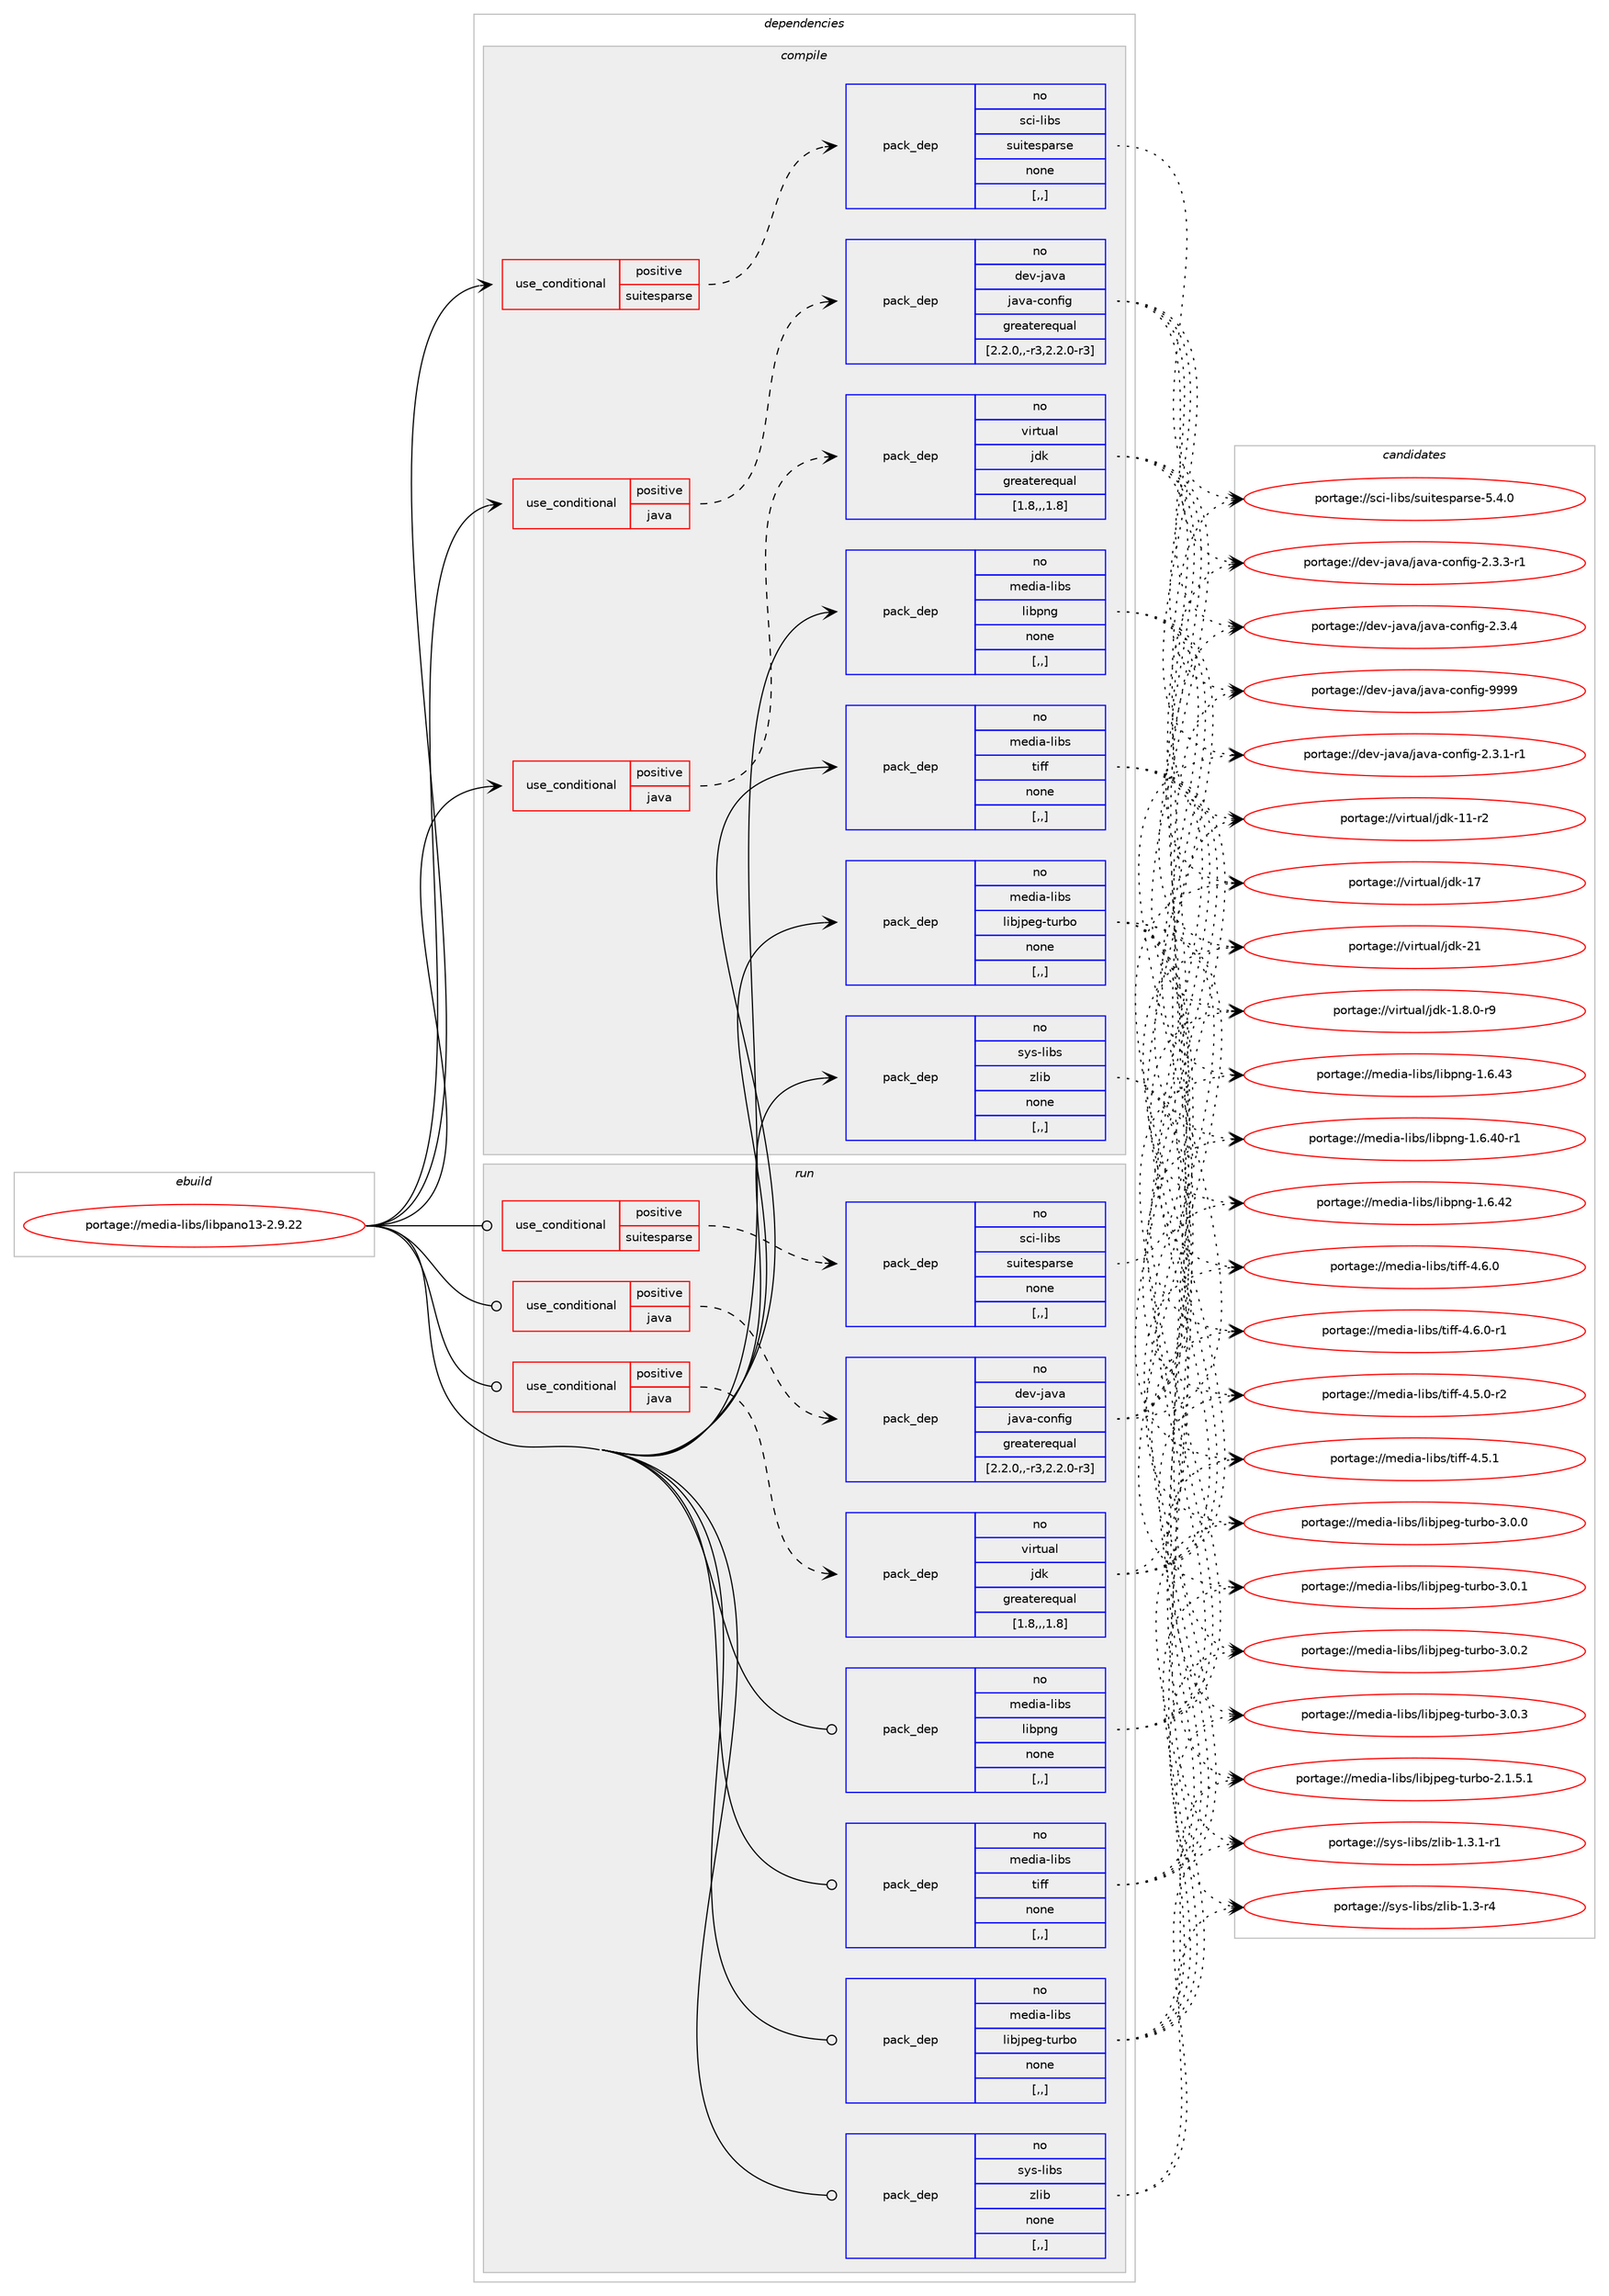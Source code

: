 digraph prolog {

# *************
# Graph options
# *************

newrank=true;
concentrate=true;
compound=true;
graph [rankdir=LR,fontname=Helvetica,fontsize=10,ranksep=1.5];#, ranksep=2.5, nodesep=0.2];
edge  [arrowhead=vee];
node  [fontname=Helvetica,fontsize=10];

# **********
# The ebuild
# **********

subgraph cluster_leftcol {
color=gray;
rank=same;
label=<<i>ebuild</i>>;
id [label="portage://media-libs/libpano13-2.9.22", color=red, width=4, href="../media-libs/libpano13-2.9.22.svg"];
}

# ****************
# The dependencies
# ****************

subgraph cluster_midcol {
color=gray;
label=<<i>dependencies</i>>;
subgraph cluster_compile {
fillcolor="#eeeeee";
style=filled;
label=<<i>compile</i>>;
subgraph cond74127 {
dependency293420 [label=<<TABLE BORDER="0" CELLBORDER="1" CELLSPACING="0" CELLPADDING="4"><TR><TD ROWSPAN="3" CELLPADDING="10">use_conditional</TD></TR><TR><TD>positive</TD></TR><TR><TD>java</TD></TR></TABLE>>, shape=none, color=red];
subgraph pack216979 {
dependency293421 [label=<<TABLE BORDER="0" CELLBORDER="1" CELLSPACING="0" CELLPADDING="4" WIDTH="220"><TR><TD ROWSPAN="6" CELLPADDING="30">pack_dep</TD></TR><TR><TD WIDTH="110">no</TD></TR><TR><TD>dev-java</TD></TR><TR><TD>java-config</TD></TR><TR><TD>greaterequal</TD></TR><TR><TD>[2.2.0,,-r3,2.2.0-r3]</TD></TR></TABLE>>, shape=none, color=blue];
}
dependency293420:e -> dependency293421:w [weight=20,style="dashed",arrowhead="vee"];
}
id:e -> dependency293420:w [weight=20,style="solid",arrowhead="vee"];
subgraph cond74128 {
dependency293422 [label=<<TABLE BORDER="0" CELLBORDER="1" CELLSPACING="0" CELLPADDING="4"><TR><TD ROWSPAN="3" CELLPADDING="10">use_conditional</TD></TR><TR><TD>positive</TD></TR><TR><TD>java</TD></TR></TABLE>>, shape=none, color=red];
subgraph pack216980 {
dependency293423 [label=<<TABLE BORDER="0" CELLBORDER="1" CELLSPACING="0" CELLPADDING="4" WIDTH="220"><TR><TD ROWSPAN="6" CELLPADDING="30">pack_dep</TD></TR><TR><TD WIDTH="110">no</TD></TR><TR><TD>virtual</TD></TR><TR><TD>jdk</TD></TR><TR><TD>greaterequal</TD></TR><TR><TD>[1.8,,,1.8]</TD></TR></TABLE>>, shape=none, color=blue];
}
dependency293422:e -> dependency293423:w [weight=20,style="dashed",arrowhead="vee"];
}
id:e -> dependency293422:w [weight=20,style="solid",arrowhead="vee"];
subgraph cond74129 {
dependency293424 [label=<<TABLE BORDER="0" CELLBORDER="1" CELLSPACING="0" CELLPADDING="4"><TR><TD ROWSPAN="3" CELLPADDING="10">use_conditional</TD></TR><TR><TD>positive</TD></TR><TR><TD>suitesparse</TD></TR></TABLE>>, shape=none, color=red];
subgraph pack216981 {
dependency293425 [label=<<TABLE BORDER="0" CELLBORDER="1" CELLSPACING="0" CELLPADDING="4" WIDTH="220"><TR><TD ROWSPAN="6" CELLPADDING="30">pack_dep</TD></TR><TR><TD WIDTH="110">no</TD></TR><TR><TD>sci-libs</TD></TR><TR><TD>suitesparse</TD></TR><TR><TD>none</TD></TR><TR><TD>[,,]</TD></TR></TABLE>>, shape=none, color=blue];
}
dependency293424:e -> dependency293425:w [weight=20,style="dashed",arrowhead="vee"];
}
id:e -> dependency293424:w [weight=20,style="solid",arrowhead="vee"];
subgraph pack216982 {
dependency293426 [label=<<TABLE BORDER="0" CELLBORDER="1" CELLSPACING="0" CELLPADDING="4" WIDTH="220"><TR><TD ROWSPAN="6" CELLPADDING="30">pack_dep</TD></TR><TR><TD WIDTH="110">no</TD></TR><TR><TD>media-libs</TD></TR><TR><TD>libjpeg-turbo</TD></TR><TR><TD>none</TD></TR><TR><TD>[,,]</TD></TR></TABLE>>, shape=none, color=blue];
}
id:e -> dependency293426:w [weight=20,style="solid",arrowhead="vee"];
subgraph pack216983 {
dependency293427 [label=<<TABLE BORDER="0" CELLBORDER="1" CELLSPACING="0" CELLPADDING="4" WIDTH="220"><TR><TD ROWSPAN="6" CELLPADDING="30">pack_dep</TD></TR><TR><TD WIDTH="110">no</TD></TR><TR><TD>media-libs</TD></TR><TR><TD>libpng</TD></TR><TR><TD>none</TD></TR><TR><TD>[,,]</TD></TR></TABLE>>, shape=none, color=blue];
}
id:e -> dependency293427:w [weight=20,style="solid",arrowhead="vee"];
subgraph pack216984 {
dependency293428 [label=<<TABLE BORDER="0" CELLBORDER="1" CELLSPACING="0" CELLPADDING="4" WIDTH="220"><TR><TD ROWSPAN="6" CELLPADDING="30">pack_dep</TD></TR><TR><TD WIDTH="110">no</TD></TR><TR><TD>media-libs</TD></TR><TR><TD>tiff</TD></TR><TR><TD>none</TD></TR><TR><TD>[,,]</TD></TR></TABLE>>, shape=none, color=blue];
}
id:e -> dependency293428:w [weight=20,style="solid",arrowhead="vee"];
subgraph pack216985 {
dependency293429 [label=<<TABLE BORDER="0" CELLBORDER="1" CELLSPACING="0" CELLPADDING="4" WIDTH="220"><TR><TD ROWSPAN="6" CELLPADDING="30">pack_dep</TD></TR><TR><TD WIDTH="110">no</TD></TR><TR><TD>sys-libs</TD></TR><TR><TD>zlib</TD></TR><TR><TD>none</TD></TR><TR><TD>[,,]</TD></TR></TABLE>>, shape=none, color=blue];
}
id:e -> dependency293429:w [weight=20,style="solid",arrowhead="vee"];
}
subgraph cluster_compileandrun {
fillcolor="#eeeeee";
style=filled;
label=<<i>compile and run</i>>;
}
subgraph cluster_run {
fillcolor="#eeeeee";
style=filled;
label=<<i>run</i>>;
subgraph cond74130 {
dependency293430 [label=<<TABLE BORDER="0" CELLBORDER="1" CELLSPACING="0" CELLPADDING="4"><TR><TD ROWSPAN="3" CELLPADDING="10">use_conditional</TD></TR><TR><TD>positive</TD></TR><TR><TD>java</TD></TR></TABLE>>, shape=none, color=red];
subgraph pack216986 {
dependency293431 [label=<<TABLE BORDER="0" CELLBORDER="1" CELLSPACING="0" CELLPADDING="4" WIDTH="220"><TR><TD ROWSPAN="6" CELLPADDING="30">pack_dep</TD></TR><TR><TD WIDTH="110">no</TD></TR><TR><TD>dev-java</TD></TR><TR><TD>java-config</TD></TR><TR><TD>greaterequal</TD></TR><TR><TD>[2.2.0,,-r3,2.2.0-r3]</TD></TR></TABLE>>, shape=none, color=blue];
}
dependency293430:e -> dependency293431:w [weight=20,style="dashed",arrowhead="vee"];
}
id:e -> dependency293430:w [weight=20,style="solid",arrowhead="odot"];
subgraph cond74131 {
dependency293432 [label=<<TABLE BORDER="0" CELLBORDER="1" CELLSPACING="0" CELLPADDING="4"><TR><TD ROWSPAN="3" CELLPADDING="10">use_conditional</TD></TR><TR><TD>positive</TD></TR><TR><TD>java</TD></TR></TABLE>>, shape=none, color=red];
subgraph pack216987 {
dependency293433 [label=<<TABLE BORDER="0" CELLBORDER="1" CELLSPACING="0" CELLPADDING="4" WIDTH="220"><TR><TD ROWSPAN="6" CELLPADDING="30">pack_dep</TD></TR><TR><TD WIDTH="110">no</TD></TR><TR><TD>virtual</TD></TR><TR><TD>jdk</TD></TR><TR><TD>greaterequal</TD></TR><TR><TD>[1.8,,,1.8]</TD></TR></TABLE>>, shape=none, color=blue];
}
dependency293432:e -> dependency293433:w [weight=20,style="dashed",arrowhead="vee"];
}
id:e -> dependency293432:w [weight=20,style="solid",arrowhead="odot"];
subgraph cond74132 {
dependency293434 [label=<<TABLE BORDER="0" CELLBORDER="1" CELLSPACING="0" CELLPADDING="4"><TR><TD ROWSPAN="3" CELLPADDING="10">use_conditional</TD></TR><TR><TD>positive</TD></TR><TR><TD>suitesparse</TD></TR></TABLE>>, shape=none, color=red];
subgraph pack216988 {
dependency293435 [label=<<TABLE BORDER="0" CELLBORDER="1" CELLSPACING="0" CELLPADDING="4" WIDTH="220"><TR><TD ROWSPAN="6" CELLPADDING="30">pack_dep</TD></TR><TR><TD WIDTH="110">no</TD></TR><TR><TD>sci-libs</TD></TR><TR><TD>suitesparse</TD></TR><TR><TD>none</TD></TR><TR><TD>[,,]</TD></TR></TABLE>>, shape=none, color=blue];
}
dependency293434:e -> dependency293435:w [weight=20,style="dashed",arrowhead="vee"];
}
id:e -> dependency293434:w [weight=20,style="solid",arrowhead="odot"];
subgraph pack216989 {
dependency293436 [label=<<TABLE BORDER="0" CELLBORDER="1" CELLSPACING="0" CELLPADDING="4" WIDTH="220"><TR><TD ROWSPAN="6" CELLPADDING="30">pack_dep</TD></TR><TR><TD WIDTH="110">no</TD></TR><TR><TD>media-libs</TD></TR><TR><TD>libjpeg-turbo</TD></TR><TR><TD>none</TD></TR><TR><TD>[,,]</TD></TR></TABLE>>, shape=none, color=blue];
}
id:e -> dependency293436:w [weight=20,style="solid",arrowhead="odot"];
subgraph pack216990 {
dependency293437 [label=<<TABLE BORDER="0" CELLBORDER="1" CELLSPACING="0" CELLPADDING="4" WIDTH="220"><TR><TD ROWSPAN="6" CELLPADDING="30">pack_dep</TD></TR><TR><TD WIDTH="110">no</TD></TR><TR><TD>media-libs</TD></TR><TR><TD>libpng</TD></TR><TR><TD>none</TD></TR><TR><TD>[,,]</TD></TR></TABLE>>, shape=none, color=blue];
}
id:e -> dependency293437:w [weight=20,style="solid",arrowhead="odot"];
subgraph pack216991 {
dependency293438 [label=<<TABLE BORDER="0" CELLBORDER="1" CELLSPACING="0" CELLPADDING="4" WIDTH="220"><TR><TD ROWSPAN="6" CELLPADDING="30">pack_dep</TD></TR><TR><TD WIDTH="110">no</TD></TR><TR><TD>media-libs</TD></TR><TR><TD>tiff</TD></TR><TR><TD>none</TD></TR><TR><TD>[,,]</TD></TR></TABLE>>, shape=none, color=blue];
}
id:e -> dependency293438:w [weight=20,style="solid",arrowhead="odot"];
subgraph pack216992 {
dependency293439 [label=<<TABLE BORDER="0" CELLBORDER="1" CELLSPACING="0" CELLPADDING="4" WIDTH="220"><TR><TD ROWSPAN="6" CELLPADDING="30">pack_dep</TD></TR><TR><TD WIDTH="110">no</TD></TR><TR><TD>sys-libs</TD></TR><TR><TD>zlib</TD></TR><TR><TD>none</TD></TR><TR><TD>[,,]</TD></TR></TABLE>>, shape=none, color=blue];
}
id:e -> dependency293439:w [weight=20,style="solid",arrowhead="odot"];
}
}

# **************
# The candidates
# **************

subgraph cluster_choices {
rank=same;
color=gray;
label=<<i>candidates</i>>;

subgraph choice216979 {
color=black;
nodesep=1;
choice10010111845106971189747106971189745991111101021051034550465146494511449 [label="portage://dev-java/java-config-2.3.1-r1", color=red, width=4,href="../dev-java/java-config-2.3.1-r1.svg"];
choice10010111845106971189747106971189745991111101021051034550465146514511449 [label="portage://dev-java/java-config-2.3.3-r1", color=red, width=4,href="../dev-java/java-config-2.3.3-r1.svg"];
choice1001011184510697118974710697118974599111110102105103455046514652 [label="portage://dev-java/java-config-2.3.4", color=red, width=4,href="../dev-java/java-config-2.3.4.svg"];
choice10010111845106971189747106971189745991111101021051034557575757 [label="portage://dev-java/java-config-9999", color=red, width=4,href="../dev-java/java-config-9999.svg"];
dependency293421:e -> choice10010111845106971189747106971189745991111101021051034550465146494511449:w [style=dotted,weight="100"];
dependency293421:e -> choice10010111845106971189747106971189745991111101021051034550465146514511449:w [style=dotted,weight="100"];
dependency293421:e -> choice1001011184510697118974710697118974599111110102105103455046514652:w [style=dotted,weight="100"];
dependency293421:e -> choice10010111845106971189747106971189745991111101021051034557575757:w [style=dotted,weight="100"];
}
subgraph choice216980 {
color=black;
nodesep=1;
choice11810511411611797108471061001074549465646484511457 [label="portage://virtual/jdk-1.8.0-r9", color=red, width=4,href="../virtual/jdk-1.8.0-r9.svg"];
choice11810511411611797108471061001074549494511450 [label="portage://virtual/jdk-11-r2", color=red, width=4,href="../virtual/jdk-11-r2.svg"];
choice1181051141161179710847106100107454955 [label="portage://virtual/jdk-17", color=red, width=4,href="../virtual/jdk-17.svg"];
choice1181051141161179710847106100107455049 [label="portage://virtual/jdk-21", color=red, width=4,href="../virtual/jdk-21.svg"];
dependency293423:e -> choice11810511411611797108471061001074549465646484511457:w [style=dotted,weight="100"];
dependency293423:e -> choice11810511411611797108471061001074549494511450:w [style=dotted,weight="100"];
dependency293423:e -> choice1181051141161179710847106100107454955:w [style=dotted,weight="100"];
dependency293423:e -> choice1181051141161179710847106100107455049:w [style=dotted,weight="100"];
}
subgraph choice216981 {
color=black;
nodesep=1;
choice1159910545108105981154711511710511610111511297114115101455346524648 [label="portage://sci-libs/suitesparse-5.4.0", color=red, width=4,href="../sci-libs/suitesparse-5.4.0.svg"];
dependency293425:e -> choice1159910545108105981154711511710511610111511297114115101455346524648:w [style=dotted,weight="100"];
}
subgraph choice216982 {
color=black;
nodesep=1;
choice109101100105974510810598115471081059810611210110345116117114981114550464946534649 [label="portage://media-libs/libjpeg-turbo-2.1.5.1", color=red, width=4,href="../media-libs/libjpeg-turbo-2.1.5.1.svg"];
choice10910110010597451081059811547108105981061121011034511611711498111455146484648 [label="portage://media-libs/libjpeg-turbo-3.0.0", color=red, width=4,href="../media-libs/libjpeg-turbo-3.0.0.svg"];
choice10910110010597451081059811547108105981061121011034511611711498111455146484649 [label="portage://media-libs/libjpeg-turbo-3.0.1", color=red, width=4,href="../media-libs/libjpeg-turbo-3.0.1.svg"];
choice10910110010597451081059811547108105981061121011034511611711498111455146484650 [label="portage://media-libs/libjpeg-turbo-3.0.2", color=red, width=4,href="../media-libs/libjpeg-turbo-3.0.2.svg"];
choice10910110010597451081059811547108105981061121011034511611711498111455146484651 [label="portage://media-libs/libjpeg-turbo-3.0.3", color=red, width=4,href="../media-libs/libjpeg-turbo-3.0.3.svg"];
dependency293426:e -> choice109101100105974510810598115471081059810611210110345116117114981114550464946534649:w [style=dotted,weight="100"];
dependency293426:e -> choice10910110010597451081059811547108105981061121011034511611711498111455146484648:w [style=dotted,weight="100"];
dependency293426:e -> choice10910110010597451081059811547108105981061121011034511611711498111455146484649:w [style=dotted,weight="100"];
dependency293426:e -> choice10910110010597451081059811547108105981061121011034511611711498111455146484650:w [style=dotted,weight="100"];
dependency293426:e -> choice10910110010597451081059811547108105981061121011034511611711498111455146484651:w [style=dotted,weight="100"];
}
subgraph choice216983 {
color=black;
nodesep=1;
choice1091011001059745108105981154710810598112110103454946544652484511449 [label="portage://media-libs/libpng-1.6.40-r1", color=red, width=4,href="../media-libs/libpng-1.6.40-r1.svg"];
choice109101100105974510810598115471081059811211010345494654465250 [label="portage://media-libs/libpng-1.6.42", color=red, width=4,href="../media-libs/libpng-1.6.42.svg"];
choice109101100105974510810598115471081059811211010345494654465251 [label="portage://media-libs/libpng-1.6.43", color=red, width=4,href="../media-libs/libpng-1.6.43.svg"];
dependency293427:e -> choice1091011001059745108105981154710810598112110103454946544652484511449:w [style=dotted,weight="100"];
dependency293427:e -> choice109101100105974510810598115471081059811211010345494654465250:w [style=dotted,weight="100"];
dependency293427:e -> choice109101100105974510810598115471081059811211010345494654465251:w [style=dotted,weight="100"];
}
subgraph choice216984 {
color=black;
nodesep=1;
choice109101100105974510810598115471161051021024552465346484511450 [label="portage://media-libs/tiff-4.5.0-r2", color=red, width=4,href="../media-libs/tiff-4.5.0-r2.svg"];
choice10910110010597451081059811547116105102102455246534649 [label="portage://media-libs/tiff-4.5.1", color=red, width=4,href="../media-libs/tiff-4.5.1.svg"];
choice10910110010597451081059811547116105102102455246544648 [label="portage://media-libs/tiff-4.6.0", color=red, width=4,href="../media-libs/tiff-4.6.0.svg"];
choice109101100105974510810598115471161051021024552465446484511449 [label="portage://media-libs/tiff-4.6.0-r1", color=red, width=4,href="../media-libs/tiff-4.6.0-r1.svg"];
dependency293428:e -> choice109101100105974510810598115471161051021024552465346484511450:w [style=dotted,weight="100"];
dependency293428:e -> choice10910110010597451081059811547116105102102455246534649:w [style=dotted,weight="100"];
dependency293428:e -> choice10910110010597451081059811547116105102102455246544648:w [style=dotted,weight="100"];
dependency293428:e -> choice109101100105974510810598115471161051021024552465446484511449:w [style=dotted,weight="100"];
}
subgraph choice216985 {
color=black;
nodesep=1;
choice11512111545108105981154712210810598454946514511452 [label="portage://sys-libs/zlib-1.3-r4", color=red, width=4,href="../sys-libs/zlib-1.3-r4.svg"];
choice115121115451081059811547122108105984549465146494511449 [label="portage://sys-libs/zlib-1.3.1-r1", color=red, width=4,href="../sys-libs/zlib-1.3.1-r1.svg"];
dependency293429:e -> choice11512111545108105981154712210810598454946514511452:w [style=dotted,weight="100"];
dependency293429:e -> choice115121115451081059811547122108105984549465146494511449:w [style=dotted,weight="100"];
}
subgraph choice216986 {
color=black;
nodesep=1;
choice10010111845106971189747106971189745991111101021051034550465146494511449 [label="portage://dev-java/java-config-2.3.1-r1", color=red, width=4,href="../dev-java/java-config-2.3.1-r1.svg"];
choice10010111845106971189747106971189745991111101021051034550465146514511449 [label="portage://dev-java/java-config-2.3.3-r1", color=red, width=4,href="../dev-java/java-config-2.3.3-r1.svg"];
choice1001011184510697118974710697118974599111110102105103455046514652 [label="portage://dev-java/java-config-2.3.4", color=red, width=4,href="../dev-java/java-config-2.3.4.svg"];
choice10010111845106971189747106971189745991111101021051034557575757 [label="portage://dev-java/java-config-9999", color=red, width=4,href="../dev-java/java-config-9999.svg"];
dependency293431:e -> choice10010111845106971189747106971189745991111101021051034550465146494511449:w [style=dotted,weight="100"];
dependency293431:e -> choice10010111845106971189747106971189745991111101021051034550465146514511449:w [style=dotted,weight="100"];
dependency293431:e -> choice1001011184510697118974710697118974599111110102105103455046514652:w [style=dotted,weight="100"];
dependency293431:e -> choice10010111845106971189747106971189745991111101021051034557575757:w [style=dotted,weight="100"];
}
subgraph choice216987 {
color=black;
nodesep=1;
choice11810511411611797108471061001074549465646484511457 [label="portage://virtual/jdk-1.8.0-r9", color=red, width=4,href="../virtual/jdk-1.8.0-r9.svg"];
choice11810511411611797108471061001074549494511450 [label="portage://virtual/jdk-11-r2", color=red, width=4,href="../virtual/jdk-11-r2.svg"];
choice1181051141161179710847106100107454955 [label="portage://virtual/jdk-17", color=red, width=4,href="../virtual/jdk-17.svg"];
choice1181051141161179710847106100107455049 [label="portage://virtual/jdk-21", color=red, width=4,href="../virtual/jdk-21.svg"];
dependency293433:e -> choice11810511411611797108471061001074549465646484511457:w [style=dotted,weight="100"];
dependency293433:e -> choice11810511411611797108471061001074549494511450:w [style=dotted,weight="100"];
dependency293433:e -> choice1181051141161179710847106100107454955:w [style=dotted,weight="100"];
dependency293433:e -> choice1181051141161179710847106100107455049:w [style=dotted,weight="100"];
}
subgraph choice216988 {
color=black;
nodesep=1;
choice1159910545108105981154711511710511610111511297114115101455346524648 [label="portage://sci-libs/suitesparse-5.4.0", color=red, width=4,href="../sci-libs/suitesparse-5.4.0.svg"];
dependency293435:e -> choice1159910545108105981154711511710511610111511297114115101455346524648:w [style=dotted,weight="100"];
}
subgraph choice216989 {
color=black;
nodesep=1;
choice109101100105974510810598115471081059810611210110345116117114981114550464946534649 [label="portage://media-libs/libjpeg-turbo-2.1.5.1", color=red, width=4,href="../media-libs/libjpeg-turbo-2.1.5.1.svg"];
choice10910110010597451081059811547108105981061121011034511611711498111455146484648 [label="portage://media-libs/libjpeg-turbo-3.0.0", color=red, width=4,href="../media-libs/libjpeg-turbo-3.0.0.svg"];
choice10910110010597451081059811547108105981061121011034511611711498111455146484649 [label="portage://media-libs/libjpeg-turbo-3.0.1", color=red, width=4,href="../media-libs/libjpeg-turbo-3.0.1.svg"];
choice10910110010597451081059811547108105981061121011034511611711498111455146484650 [label="portage://media-libs/libjpeg-turbo-3.0.2", color=red, width=4,href="../media-libs/libjpeg-turbo-3.0.2.svg"];
choice10910110010597451081059811547108105981061121011034511611711498111455146484651 [label="portage://media-libs/libjpeg-turbo-3.0.3", color=red, width=4,href="../media-libs/libjpeg-turbo-3.0.3.svg"];
dependency293436:e -> choice109101100105974510810598115471081059810611210110345116117114981114550464946534649:w [style=dotted,weight="100"];
dependency293436:e -> choice10910110010597451081059811547108105981061121011034511611711498111455146484648:w [style=dotted,weight="100"];
dependency293436:e -> choice10910110010597451081059811547108105981061121011034511611711498111455146484649:w [style=dotted,weight="100"];
dependency293436:e -> choice10910110010597451081059811547108105981061121011034511611711498111455146484650:w [style=dotted,weight="100"];
dependency293436:e -> choice10910110010597451081059811547108105981061121011034511611711498111455146484651:w [style=dotted,weight="100"];
}
subgraph choice216990 {
color=black;
nodesep=1;
choice1091011001059745108105981154710810598112110103454946544652484511449 [label="portage://media-libs/libpng-1.6.40-r1", color=red, width=4,href="../media-libs/libpng-1.6.40-r1.svg"];
choice109101100105974510810598115471081059811211010345494654465250 [label="portage://media-libs/libpng-1.6.42", color=red, width=4,href="../media-libs/libpng-1.6.42.svg"];
choice109101100105974510810598115471081059811211010345494654465251 [label="portage://media-libs/libpng-1.6.43", color=red, width=4,href="../media-libs/libpng-1.6.43.svg"];
dependency293437:e -> choice1091011001059745108105981154710810598112110103454946544652484511449:w [style=dotted,weight="100"];
dependency293437:e -> choice109101100105974510810598115471081059811211010345494654465250:w [style=dotted,weight="100"];
dependency293437:e -> choice109101100105974510810598115471081059811211010345494654465251:w [style=dotted,weight="100"];
}
subgraph choice216991 {
color=black;
nodesep=1;
choice109101100105974510810598115471161051021024552465346484511450 [label="portage://media-libs/tiff-4.5.0-r2", color=red, width=4,href="../media-libs/tiff-4.5.0-r2.svg"];
choice10910110010597451081059811547116105102102455246534649 [label="portage://media-libs/tiff-4.5.1", color=red, width=4,href="../media-libs/tiff-4.5.1.svg"];
choice10910110010597451081059811547116105102102455246544648 [label="portage://media-libs/tiff-4.6.0", color=red, width=4,href="../media-libs/tiff-4.6.0.svg"];
choice109101100105974510810598115471161051021024552465446484511449 [label="portage://media-libs/tiff-4.6.0-r1", color=red, width=4,href="../media-libs/tiff-4.6.0-r1.svg"];
dependency293438:e -> choice109101100105974510810598115471161051021024552465346484511450:w [style=dotted,weight="100"];
dependency293438:e -> choice10910110010597451081059811547116105102102455246534649:w [style=dotted,weight="100"];
dependency293438:e -> choice10910110010597451081059811547116105102102455246544648:w [style=dotted,weight="100"];
dependency293438:e -> choice109101100105974510810598115471161051021024552465446484511449:w [style=dotted,weight="100"];
}
subgraph choice216992 {
color=black;
nodesep=1;
choice11512111545108105981154712210810598454946514511452 [label="portage://sys-libs/zlib-1.3-r4", color=red, width=4,href="../sys-libs/zlib-1.3-r4.svg"];
choice115121115451081059811547122108105984549465146494511449 [label="portage://sys-libs/zlib-1.3.1-r1", color=red, width=4,href="../sys-libs/zlib-1.3.1-r1.svg"];
dependency293439:e -> choice11512111545108105981154712210810598454946514511452:w [style=dotted,weight="100"];
dependency293439:e -> choice115121115451081059811547122108105984549465146494511449:w [style=dotted,weight="100"];
}
}

}
